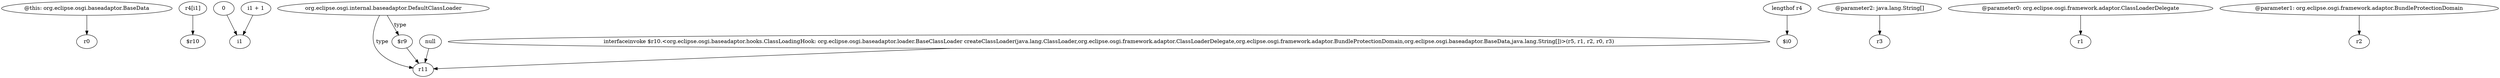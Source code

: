 digraph g {
0[label="@this: org.eclipse.osgi.baseadaptor.BaseData"]
1[label="r0"]
0->1[label=""]
2[label="r4[i1]"]
3[label="$r10"]
2->3[label=""]
4[label="0"]
5[label="i1"]
4->5[label=""]
6[label="org.eclipse.osgi.internal.baseadaptor.DefaultClassLoader"]
7[label="r11"]
6->7[label="type"]
8[label="i1 + 1"]
8->5[label=""]
9[label="lengthof r4"]
10[label="$i0"]
9->10[label=""]
11[label="@parameter2: java.lang.String[]"]
12[label="r3"]
11->12[label=""]
13[label="@parameter0: org.eclipse.osgi.framework.adaptor.ClassLoaderDelegate"]
14[label="r1"]
13->14[label=""]
15[label="@parameter1: org.eclipse.osgi.framework.adaptor.BundleProtectionDomain"]
16[label="r2"]
15->16[label=""]
17[label="null"]
17->7[label=""]
18[label="interfaceinvoke $r10.<org.eclipse.osgi.baseadaptor.hooks.ClassLoadingHook: org.eclipse.osgi.baseadaptor.loader.BaseClassLoader createClassLoader(java.lang.ClassLoader,org.eclipse.osgi.framework.adaptor.ClassLoaderDelegate,org.eclipse.osgi.framework.adaptor.BundleProtectionDomain,org.eclipse.osgi.baseadaptor.BaseData,java.lang.String[])>(r5, r1, r2, r0, r3)"]
18->7[label=""]
19[label="$r9"]
6->19[label="type"]
19->7[label=""]
}